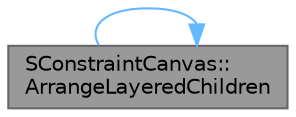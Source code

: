 digraph "SConstraintCanvas::ArrangeLayeredChildren"
{
 // INTERACTIVE_SVG=YES
 // LATEX_PDF_SIZE
  bgcolor="transparent";
  edge [fontname=Helvetica,fontsize=10,labelfontname=Helvetica,labelfontsize=10];
  node [fontname=Helvetica,fontsize=10,shape=box,height=0.2,width=0.4];
  rankdir="LR";
  Node1 [id="Node000001",label="SConstraintCanvas::\lArrangeLayeredChildren",height=0.2,width=0.4,color="gray40", fillcolor="grey60", style="filled", fontcolor="black",tooltip="Like ArrangeChildren but also generates an array of layering information (see FArrangedChildLayers)."];
  Node1 -> Node1 [id="edge1_Node000001_Node000001",color="steelblue1",style="solid",tooltip=" "];
}
